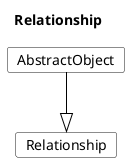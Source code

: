@startuml
Title Relationship 

Card Relationship #fff [
Relationship
]
Card AbstractObject #fff [
AbstractObject
]
AbstractObject --|> Relationship  #000 
@enduml
